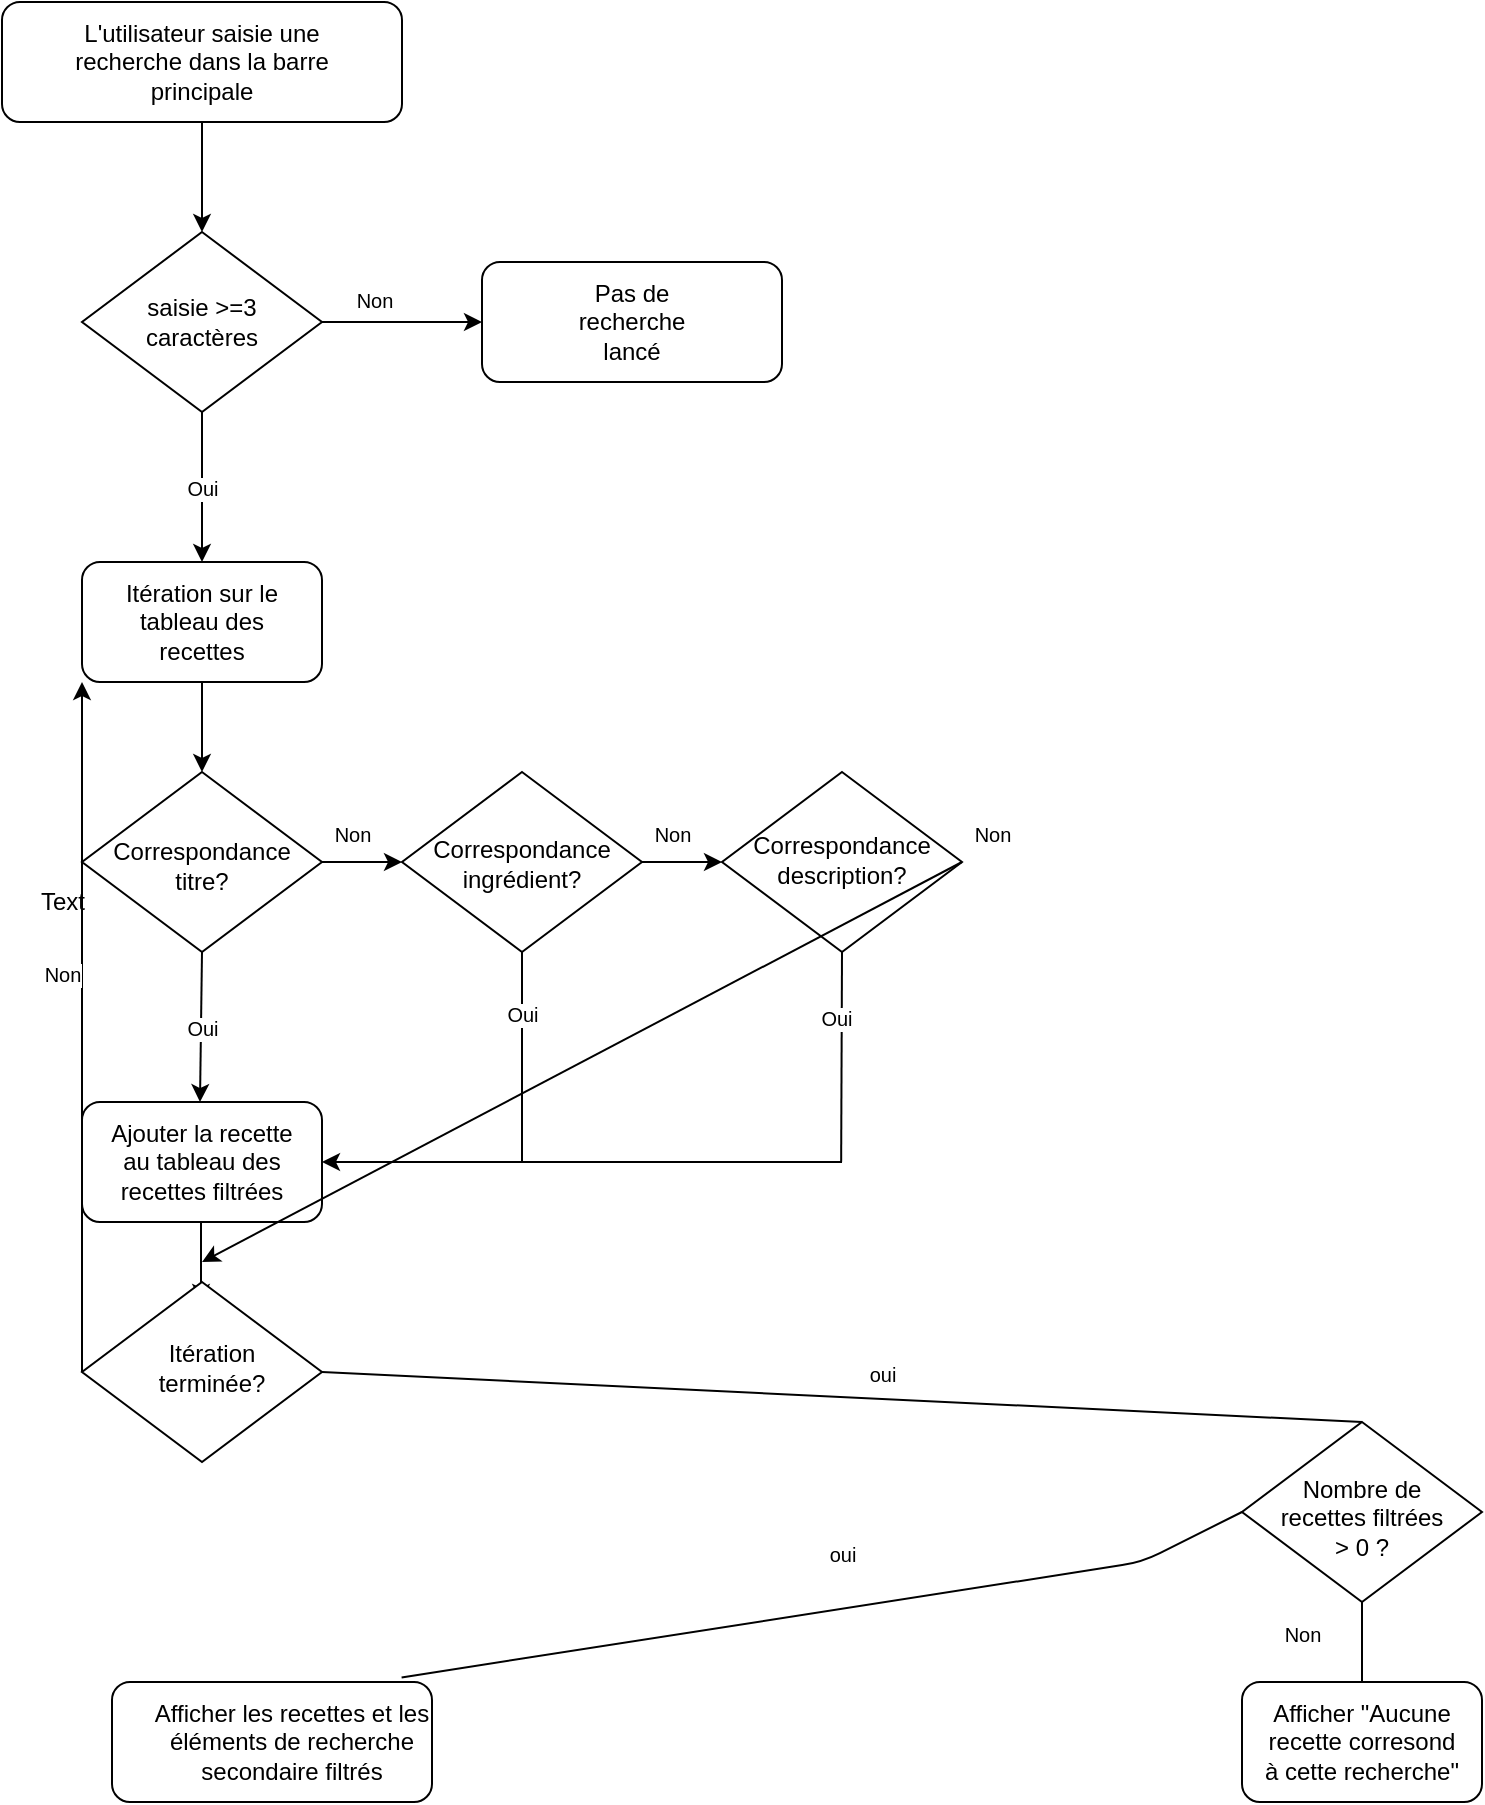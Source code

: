 <mxfile>
    <diagram id="oH2dMvBXxlpAksXgeC_A" name="Page-1">
        <mxGraphModel dx="579" dy="233" grid="1" gridSize="10" guides="1" tooltips="1" connect="1" arrows="1" fold="1" page="1" pageScale="1" pageWidth="850" pageHeight="1100" math="0" shadow="0">
            <root>
                <mxCell id="0"/>
                <mxCell id="1" parent="0"/>
                <object label="" id="2">
                    <mxCell style="rounded=1;whiteSpace=wrap;html=1;" parent="1" vertex="1">
                        <mxGeometry x="80" y="40" width="200" height="60" as="geometry"/>
                    </mxCell>
                </object>
                <mxCell id="3" value="L'utilisateur saisie une recherche dans la barre principale" style="text;html=1;strokeColor=none;fillColor=none;align=center;verticalAlign=middle;whiteSpace=wrap;rounded=0;" parent="1" vertex="1">
                    <mxGeometry x="95" y="50" width="170" height="40" as="geometry"/>
                </mxCell>
                <mxCell id="99" style="edgeStyle=none;html=1;exitX=1;exitY=0.5;exitDx=0;exitDy=0;" edge="1" parent="1" source="6">
                    <mxGeometry relative="1" as="geometry">
                        <mxPoint x="320" y="200" as="targetPoint"/>
                    </mxGeometry>
                </mxCell>
                <mxCell id="6" value="" style="rhombus;whiteSpace=wrap;html=1;" parent="1" vertex="1">
                    <mxGeometry x="120" y="155" width="120" height="90" as="geometry"/>
                </mxCell>
                <mxCell id="7" value="&lt;font style=&quot;font-size: 12px;&quot;&gt;saisie &amp;gt;=3&lt;br&gt;caractères&lt;br&gt;&lt;/font&gt;" style="text;html=1;strokeColor=none;fillColor=none;align=center;verticalAlign=middle;whiteSpace=wrap;rounded=0;strokeWidth=1;" parent="1" vertex="1">
                    <mxGeometry x="150" y="180" width="60" height="40" as="geometry"/>
                </mxCell>
                <mxCell id="14" value="" style="endArrow=classic;html=1;exitX=0.5;exitY=1;exitDx=0;exitDy=0;entryX=0.5;entryY=0;entryDx=0;entryDy=0;" parent="1" source="2" target="6" edge="1">
                    <mxGeometry width="50" height="50" relative="1" as="geometry">
                        <mxPoint x="80" y="150" as="sourcePoint"/>
                        <mxPoint x="180" y="160" as="targetPoint"/>
                    </mxGeometry>
                </mxCell>
                <mxCell id="21" value="" style="endArrow=classic;html=1;fontSize=10;exitX=0.5;exitY=1;exitDx=0;exitDy=0;" parent="1" source="6" edge="1">
                    <mxGeometry relative="1" as="geometry">
                        <mxPoint x="180" y="270" as="sourcePoint"/>
                        <mxPoint x="180" y="320" as="targetPoint"/>
                    </mxGeometry>
                </mxCell>
                <mxCell id="22" value="Oui" style="edgeLabel;resizable=0;html=1;align=center;verticalAlign=middle;strokeWidth=1;fontSize=10;" parent="21" connectable="0" vertex="1">
                    <mxGeometry relative="1" as="geometry"/>
                </mxCell>
                <mxCell id="42" value="" style="rounded=1;whiteSpace=wrap;html=1;strokeWidth=1;fontSize=9;" parent="1" vertex="1">
                    <mxGeometry x="120" y="320" width="120" height="60" as="geometry"/>
                </mxCell>
                <mxCell id="45" style="edgeStyle=none;html=1;fontSize=12;entryX=0.5;entryY=0;entryDx=0;entryDy=0;" parent="1" target="46" edge="1">
                    <mxGeometry relative="1" as="geometry">
                        <mxPoint x="180" y="420" as="targetPoint"/>
                        <mxPoint x="180" y="380" as="sourcePoint"/>
                    </mxGeometry>
                </mxCell>
                <mxCell id="44" value="&lt;font style=&quot;font-size: 12px;&quot;&gt;Itération sur le tableau des recettes&lt;br&gt;&lt;/font&gt;" style="text;html=1;strokeColor=none;fillColor=none;align=center;verticalAlign=middle;whiteSpace=wrap;rounded=0;strokeWidth=1;" parent="1" vertex="1">
                    <mxGeometry x="130" y="330" width="100" height="40" as="geometry"/>
                </mxCell>
                <mxCell id="46" value="" style="rhombus;whiteSpace=wrap;html=1;" parent="1" vertex="1">
                    <mxGeometry x="120" y="425" width="120" height="90" as="geometry"/>
                </mxCell>
                <mxCell id="47" value="&lt;font style=&quot;font-size: 12px;&quot;&gt;Correspondance titre?&lt;br&gt;&lt;/font&gt;" style="text;html=1;strokeColor=none;fillColor=none;align=center;verticalAlign=middle;whiteSpace=wrap;rounded=0;strokeWidth=1;" parent="1" vertex="1">
                    <mxGeometry x="135" y="449" width="90" height="45" as="geometry"/>
                </mxCell>
                <mxCell id="48" value="" style="endArrow=classic;html=1;fontSize=10;exitX=0.5;exitY=1;exitDx=0;exitDy=0;" parent="1" source="46" edge="1">
                    <mxGeometry relative="1" as="geometry">
                        <mxPoint x="179.41" y="512.0" as="sourcePoint"/>
                        <mxPoint x="179" y="590" as="targetPoint"/>
                    </mxGeometry>
                </mxCell>
                <mxCell id="49" value="Oui" style="edgeLabel;resizable=0;html=1;align=center;verticalAlign=middle;strokeWidth=1;fontSize=10;" parent="48" connectable="0" vertex="1">
                    <mxGeometry relative="1" as="geometry"/>
                </mxCell>
                <mxCell id="51" value="" style="rounded=1;whiteSpace=wrap;html=1;strokeWidth=1;fontSize=9;" parent="1" vertex="1">
                    <mxGeometry x="120" y="590" width="120" height="60" as="geometry"/>
                </mxCell>
                <mxCell id="50" value="&lt;font style=&quot;font-size: 12px;&quot;&gt;Ajouter la recette au tableau des recettes filtrées&lt;br&gt;&lt;/font&gt;" style="text;html=1;strokeColor=none;fillColor=none;align=center;verticalAlign=middle;whiteSpace=wrap;rounded=0;strokeWidth=1;" parent="1" vertex="1">
                    <mxGeometry x="130" y="600" width="100" height="40" as="geometry"/>
                </mxCell>
                <mxCell id="52" style="edgeStyle=none;html=1;fontSize=12;" parent="1" edge="1">
                    <mxGeometry relative="1" as="geometry">
                        <mxPoint x="179.5" y="690" as="targetPoint"/>
                        <mxPoint x="179.5" y="650" as="sourcePoint"/>
                    </mxGeometry>
                </mxCell>
                <mxCell id="57" value="" style="endArrow=classic;html=1;fontSize=12;exitX=1;exitY=0.5;exitDx=0;exitDy=0;" parent="1" edge="1">
                    <mxGeometry width="50" height="50" relative="1" as="geometry">
                        <mxPoint x="240.0" y="470" as="sourcePoint"/>
                        <mxPoint x="280" y="470" as="targetPoint"/>
                    </mxGeometry>
                </mxCell>
                <mxCell id="58" value="" style="rhombus;whiteSpace=wrap;html=1;" parent="1" vertex="1">
                    <mxGeometry x="280" y="425" width="120" height="90" as="geometry"/>
                </mxCell>
                <mxCell id="59" value="&lt;font style=&quot;font-size: 12px;&quot;&gt;Correspondance ingrédient?&lt;br&gt;&lt;/font&gt;" style="text;html=1;strokeColor=none;fillColor=none;align=center;verticalAlign=middle;whiteSpace=wrap;rounded=0;strokeWidth=1;" parent="1" vertex="1">
                    <mxGeometry x="295" y="448" width="90" height="45" as="geometry"/>
                </mxCell>
                <mxCell id="60" value="" style="endArrow=classic;html=1;fontSize=12;exitX=1;exitY=0.5;exitDx=0;exitDy=0;" parent="1" edge="1">
                    <mxGeometry width="50" height="50" relative="1" as="geometry">
                        <mxPoint x="400" y="470" as="sourcePoint"/>
                        <mxPoint x="440" y="470" as="targetPoint"/>
                    </mxGeometry>
                </mxCell>
                <mxCell id="61" value="" style="rhombus;whiteSpace=wrap;html=1;" parent="1" vertex="1">
                    <mxGeometry x="440" y="425" width="120" height="90" as="geometry"/>
                </mxCell>
                <mxCell id="62" value="&lt;font style=&quot;font-size: 12px;&quot;&gt;Correspondance description?&lt;br&gt;&lt;/font&gt;" style="text;html=1;strokeColor=none;fillColor=none;align=center;verticalAlign=middle;whiteSpace=wrap;rounded=0;strokeWidth=1;" parent="1" vertex="1">
                    <mxGeometry x="455" y="446" width="90" height="45" as="geometry"/>
                </mxCell>
                <mxCell id="63" value="" style="endArrow=classic;html=1;fontSize=12;exitX=1;exitY=0.5;exitDx=0;exitDy=0;" parent="1" edge="1">
                    <mxGeometry width="50" height="50" relative="1" as="geometry">
                        <mxPoint x="560" y="470" as="sourcePoint"/>
                        <mxPoint x="180" y="670" as="targetPoint"/>
                    </mxGeometry>
                </mxCell>
                <mxCell id="116" style="edgeStyle=none;html=1;exitX=0;exitY=0.5;exitDx=0;exitDy=0;entryX=0;entryY=1;entryDx=0;entryDy=0;" edge="1" parent="1" source="68" target="42">
                    <mxGeometry relative="1" as="geometry"/>
                </mxCell>
                <mxCell id="68" value="" style="rhombus;whiteSpace=wrap;html=1;" parent="1" vertex="1">
                    <mxGeometry x="120" y="680" width="120" height="90" as="geometry"/>
                </mxCell>
                <mxCell id="69" value="&lt;font style=&quot;font-size: 12px;&quot;&gt;Itération terminée?&lt;br&gt;&lt;/font&gt;" style="text;html=1;strokeColor=none;fillColor=none;align=center;verticalAlign=middle;whiteSpace=wrap;rounded=0;strokeWidth=1;" parent="1" vertex="1">
                    <mxGeometry x="140" y="700" width="90" height="45" as="geometry"/>
                </mxCell>
                <mxCell id="72" value="" style="endArrow=classic;html=1;fontSize=12;entryX=1;entryY=0.5;entryDx=0;entryDy=0;" parent="1" target="51" edge="1">
                    <mxGeometry width="50" height="50" relative="1" as="geometry">
                        <mxPoint x="500" y="620" as="sourcePoint"/>
                        <mxPoint x="350" y="510" as="targetPoint"/>
                    </mxGeometry>
                </mxCell>
                <mxCell id="73" value="" style="endArrow=none;html=1;fontSize=12;entryX=0.5;entryY=1;entryDx=0;entryDy=0;" parent="1" target="58" edge="1">
                    <mxGeometry width="50" height="50" relative="1" as="geometry">
                        <mxPoint x="340" y="620" as="sourcePoint"/>
                        <mxPoint x="360" y="510" as="targetPoint"/>
                    </mxGeometry>
                </mxCell>
                <mxCell id="74" value="" style="endArrow=none;html=1;fontSize=12;entryX=0.5;entryY=1;entryDx=0;entryDy=0;" parent="1" target="61" edge="1">
                    <mxGeometry width="50" height="50" relative="1" as="geometry">
                        <mxPoint x="499.58" y="620.0" as="sourcePoint"/>
                        <mxPoint x="500" y="520" as="targetPoint"/>
                    </mxGeometry>
                </mxCell>
                <mxCell id="77" value="" style="rhombus;whiteSpace=wrap;html=1;" parent="1" vertex="1">
                    <mxGeometry x="700" y="750" width="120" height="90" as="geometry"/>
                </mxCell>
                <mxCell id="78" value="&lt;font style=&quot;font-size: 12px;&quot;&gt;Nombre de recettes filtrées &amp;gt; 0 ?&lt;br&gt;&lt;/font&gt;" style="text;html=1;strokeColor=none;fillColor=none;align=center;verticalAlign=middle;whiteSpace=wrap;rounded=0;strokeWidth=1;" parent="1" vertex="1">
                    <mxGeometry x="715" y="775" width="90" height="45" as="geometry"/>
                </mxCell>
                <mxCell id="81" value="" style="endArrow=none;html=1;fontSize=12;exitX=0.5;exitY=0;exitDx=0;exitDy=0;entryX=1;entryY=0.5;entryDx=0;entryDy=0;" parent="1" source="77" edge="1" target="68">
                    <mxGeometry width="50" height="50" relative="1" as="geometry">
                        <mxPoint x="760" y="740" as="sourcePoint"/>
                        <mxPoint x="760" y="470" as="targetPoint"/>
                        <Array as="points"/>
                    </mxGeometry>
                </mxCell>
                <mxCell id="83" value="" style="endArrow=none;html=1;fontSize=12;entryX=0.5;entryY=1;entryDx=0;entryDy=0;" parent="1" target="77" edge="1">
                    <mxGeometry width="50" height="50" relative="1" as="geometry">
                        <mxPoint x="760" y="880" as="sourcePoint"/>
                        <mxPoint x="800" y="820" as="targetPoint"/>
                    </mxGeometry>
                </mxCell>
                <mxCell id="84" value="" style="rounded=1;whiteSpace=wrap;html=1;strokeWidth=1;fontSize=9;" parent="1" vertex="1">
                    <mxGeometry x="700" y="880" width="120" height="60" as="geometry"/>
                </mxCell>
                <mxCell id="85" value="&lt;font style=&quot;font-size: 12px;&quot;&gt;Afficher &quot;Aucune recette corresond à cette recherche&quot;&lt;br&gt;&lt;/font&gt;" style="text;html=1;strokeColor=none;fillColor=none;align=center;verticalAlign=middle;whiteSpace=wrap;rounded=0;strokeWidth=1;" parent="1" vertex="1">
                    <mxGeometry x="710" y="890" width="100" height="40" as="geometry"/>
                </mxCell>
                <mxCell id="86" value="" style="rounded=1;whiteSpace=wrap;html=1;strokeWidth=1;fontSize=9;" parent="1" vertex="1">
                    <mxGeometry x="135" y="880" width="160" height="60" as="geometry"/>
                </mxCell>
                <mxCell id="87" value="&lt;font style=&quot;font-size: 12px;&quot;&gt;Afficher les recettes et les éléments de recherche secondaire filtrés&lt;br&gt;&lt;/font&gt;" style="text;html=1;strokeColor=none;fillColor=none;align=center;verticalAlign=middle;whiteSpace=wrap;rounded=0;strokeWidth=1;" parent="1" vertex="1">
                    <mxGeometry x="150" y="890" width="150" height="40" as="geometry"/>
                </mxCell>
                <mxCell id="92" value="Oui" style="edgeLabel;resizable=0;html=1;align=center;verticalAlign=middle;strokeWidth=1;fontSize=10;" parent="1" connectable="0" vertex="1">
                    <mxGeometry x="310.0" y="549.997" as="geometry">
                        <mxPoint x="30" y="-4" as="offset"/>
                    </mxGeometry>
                </mxCell>
                <mxCell id="93" value="Oui" style="edgeLabel;resizable=0;html=1;align=center;verticalAlign=middle;strokeWidth=1;fontSize=10;" parent="1" connectable="0" vertex="1">
                    <mxGeometry x="310.0" y="569.997" as="geometry">
                        <mxPoint x="187" y="-22" as="offset"/>
                    </mxGeometry>
                </mxCell>
                <object label="" id="100">
                    <mxCell style="rounded=1;whiteSpace=wrap;html=1;" vertex="1" parent="1">
                        <mxGeometry x="320" y="170" width="150" height="60" as="geometry"/>
                    </mxCell>
                </object>
                <mxCell id="101" value="&lt;font style=&quot;font-size: 12px;&quot;&gt;Pas de recherche lancé&lt;br&gt;&lt;/font&gt;" style="text;html=1;strokeColor=none;fillColor=none;align=center;verticalAlign=middle;whiteSpace=wrap;rounded=0;strokeWidth=1;" vertex="1" parent="1">
                    <mxGeometry x="365" y="180" width="60" height="40" as="geometry"/>
                </mxCell>
                <mxCell id="102" value="Non" style="edgeLabel;resizable=0;html=1;align=center;verticalAlign=middle;strokeWidth=1;fontSize=10;" connectable="0" vertex="1" parent="1">
                    <mxGeometry x="190" y="293" as="geometry">
                        <mxPoint x="76" y="-104" as="offset"/>
                    </mxGeometry>
                </mxCell>
                <mxCell id="104" value="Non" style="edgeLabel;resizable=0;html=1;align=center;verticalAlign=middle;strokeWidth=1;fontSize=10;" connectable="0" vertex="1" parent="1">
                    <mxGeometry x="225.0" y="459.997" as="geometry">
                        <mxPoint x="30" y="-4" as="offset"/>
                    </mxGeometry>
                </mxCell>
                <mxCell id="105" value="Non" style="edgeLabel;resizable=0;html=1;align=center;verticalAlign=middle;strokeWidth=1;fontSize=10;" connectable="0" vertex="1" parent="1">
                    <mxGeometry x="385.0" y="459.997" as="geometry">
                        <mxPoint x="30" y="-4" as="offset"/>
                    </mxGeometry>
                </mxCell>
                <mxCell id="106" value="Non" style="edgeLabel;resizable=0;html=1;align=center;verticalAlign=middle;strokeWidth=1;fontSize=10;" connectable="0" vertex="1" parent="1">
                    <mxGeometry x="545.0" y="459.997" as="geometry">
                        <mxPoint x="30" y="-4" as="offset"/>
                    </mxGeometry>
                </mxCell>
                <mxCell id="110" value="oui" style="edgeLabel;resizable=0;html=1;align=center;verticalAlign=middle;strokeWidth=1;fontSize=10;" connectable="0" vertex="1" parent="1">
                    <mxGeometry x="490.0" y="729.997" as="geometry">
                        <mxPoint x="30" y="-4" as="offset"/>
                    </mxGeometry>
                </mxCell>
                <mxCell id="113" value="" style="endArrow=none;html=1;fontSize=12;entryX=0;entryY=0.5;entryDx=0;entryDy=0;exitX=0.905;exitY=-0.038;exitDx=0;exitDy=0;exitPerimeter=0;" edge="1" parent="1" source="86" target="77">
                    <mxGeometry width="50" height="50" relative="1" as="geometry">
                        <mxPoint x="770" y="890" as="sourcePoint"/>
                        <mxPoint x="770" y="850" as="targetPoint"/>
                        <Array as="points">
                            <mxPoint x="650" y="820"/>
                        </Array>
                    </mxGeometry>
                </mxCell>
                <mxCell id="114" value="oui" style="edgeLabel;resizable=0;html=1;align=center;verticalAlign=middle;strokeWidth=1;fontSize=10;" connectable="0" vertex="1" parent="1">
                    <mxGeometry x="470.0" y="819.997" as="geometry">
                        <mxPoint x="30" y="-4" as="offset"/>
                    </mxGeometry>
                </mxCell>
                <mxCell id="115" value="Non" style="edgeLabel;resizable=0;html=1;align=center;verticalAlign=middle;strokeWidth=1;fontSize=10;" connectable="0" vertex="1" parent="1">
                    <mxGeometry x="700.0" y="859.997" as="geometry">
                        <mxPoint x="30" y="-4" as="offset"/>
                    </mxGeometry>
                </mxCell>
                <mxCell id="117" value="Non" style="edgeLabel;resizable=0;html=1;align=center;verticalAlign=middle;strokeWidth=1;fontSize=10;" connectable="0" vertex="1" parent="1">
                    <mxGeometry x="80.0" y="529.997" as="geometry">
                        <mxPoint x="30" y="-4" as="offset"/>
                    </mxGeometry>
                </mxCell>
                <mxCell id="118" value="Text" style="text;html=1;align=center;verticalAlign=middle;resizable=0;points=[];autosize=1;strokeColor=none;fillColor=none;" vertex="1" parent="1">
                    <mxGeometry x="85" y="475" width="50" height="30" as="geometry"/>
                </mxCell>
            </root>
        </mxGraphModel>
    </diagram>
</mxfile>